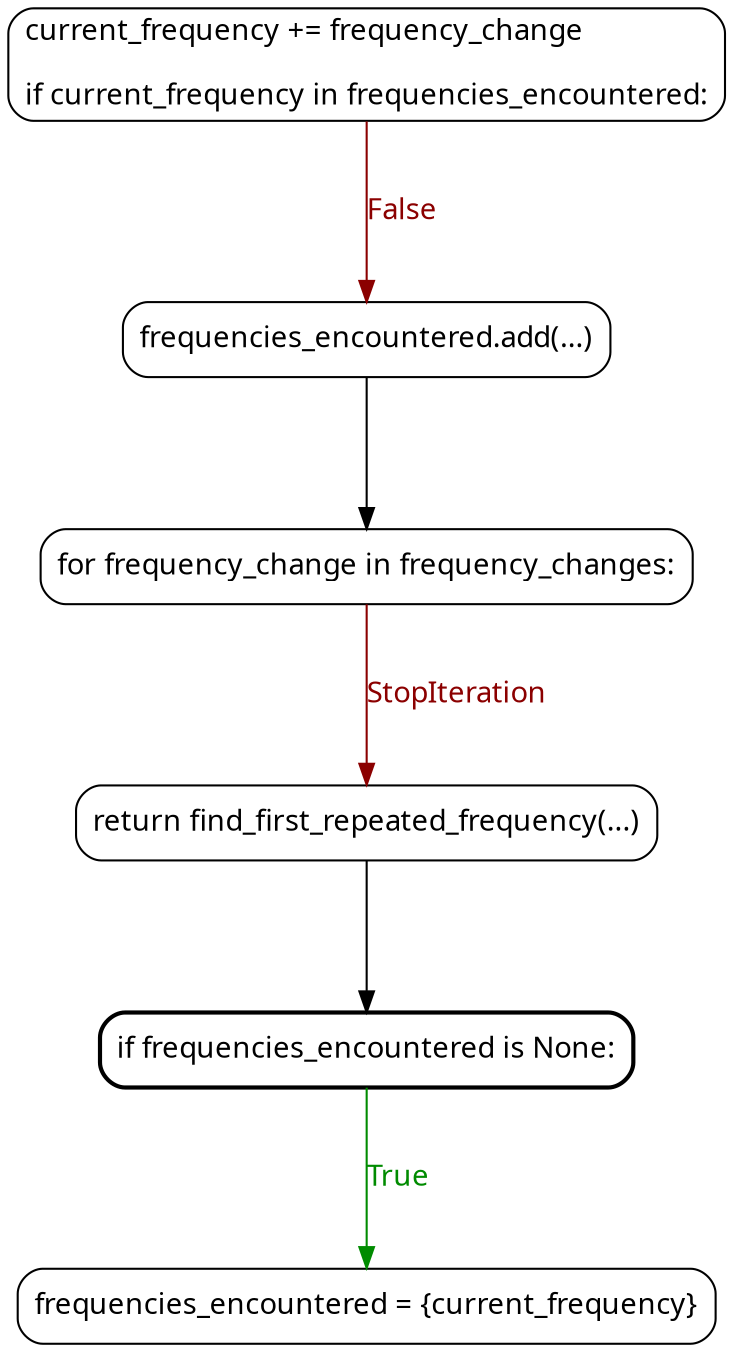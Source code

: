 strict digraph 0 {
    ranksep="1.0";
    node[shape="box",style="rounded",fontname="FiraCode Nerd Font"];
    edge[fontname="FiraCode Nerd Font"];
    5[label="current_frequency += frequency_change\l\lif current_frequency in frequencies_encountered:\l"];
    6[label="frequencies_encountered.add(...)"];
    2[label="for frequency_change in frequency_changes:"];
    4[label="return find_first_repeated_frequency(...)"];
    1[label="if frequencies_encountered is None:",style="rounded, bold"];
    3[label="frequencies_encountered = {current_frequency}"];
    5 -> 6 [label="False",color=red4,fontcolor=red4];
    6 -> 2 ;
    2 -> 4 [label="StopIteration",color=red4,fontcolor=red4];
    4 -> 1 ;
    1 -> 3 [label="True",color=green4,fontcolor=green4];
}
